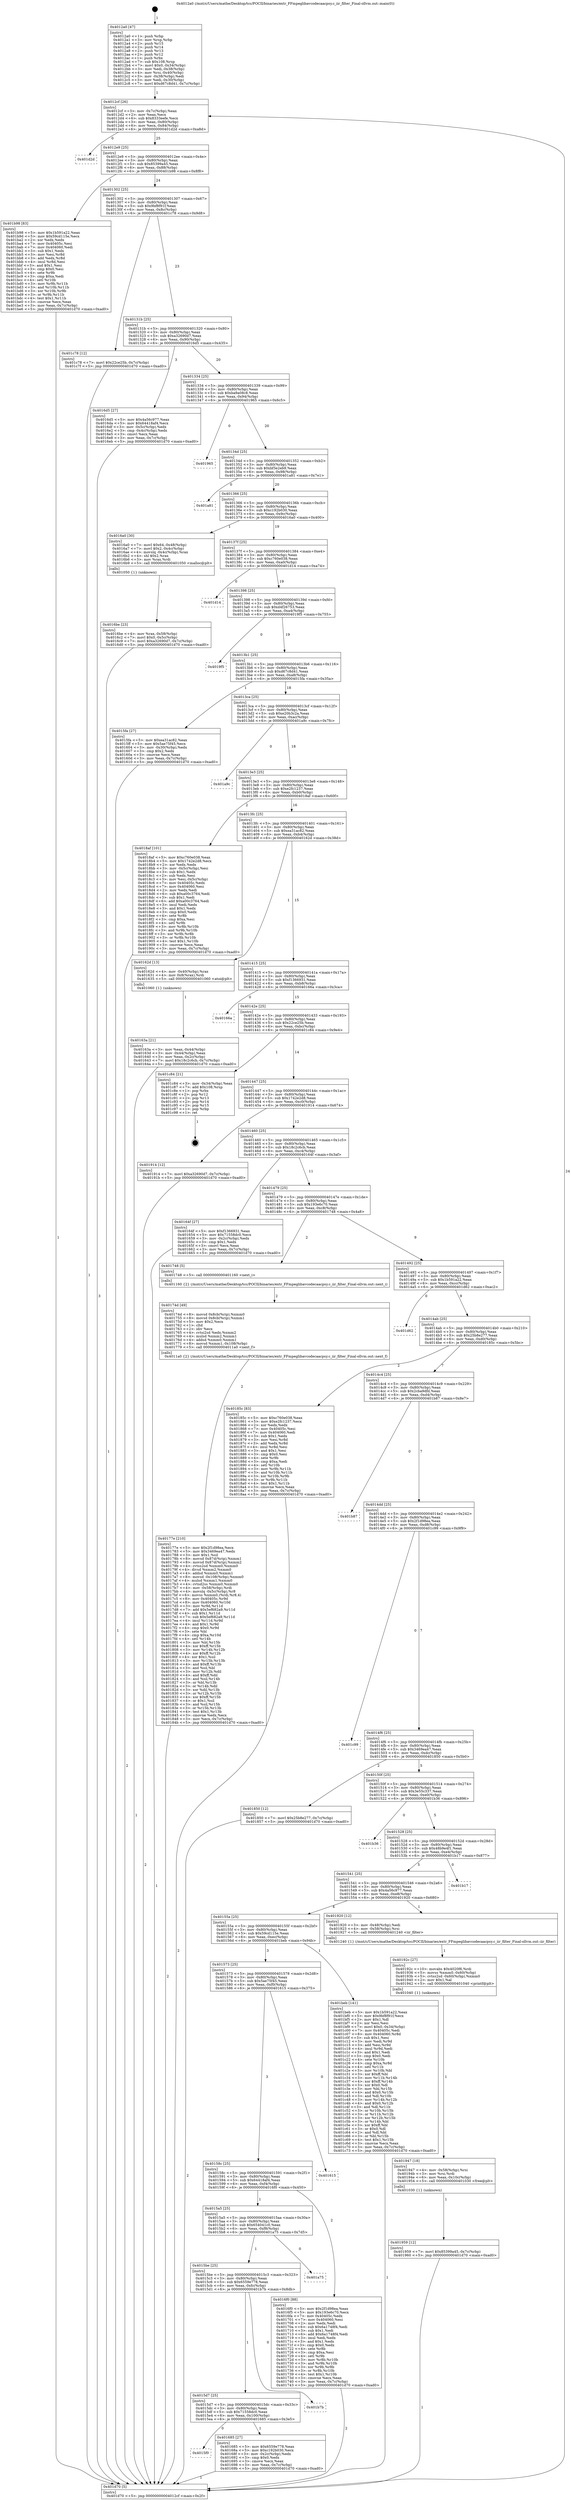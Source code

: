 digraph "0x4012a0" {
  label = "0x4012a0 (/mnt/c/Users/mathe/Desktop/tcc/POCII/binaries/extr_FFmpeglibavcodecaacpsy.c_iir_filter_Final-ollvm.out::main(0))"
  labelloc = "t"
  node[shape=record]

  Entry [label="",width=0.3,height=0.3,shape=circle,fillcolor=black,style=filled]
  "0x4012cf" [label="{
     0x4012cf [26]\l
     | [instrs]\l
     &nbsp;&nbsp;0x4012cf \<+3\>: mov -0x7c(%rbp),%eax\l
     &nbsp;&nbsp;0x4012d2 \<+2\>: mov %eax,%ecx\l
     &nbsp;&nbsp;0x4012d4 \<+6\>: sub $0x8333eefe,%ecx\l
     &nbsp;&nbsp;0x4012da \<+3\>: mov %eax,-0x80(%rbp)\l
     &nbsp;&nbsp;0x4012dd \<+6\>: mov %ecx,-0x84(%rbp)\l
     &nbsp;&nbsp;0x4012e3 \<+6\>: je 0000000000401d2d \<main+0xa8d\>\l
  }"]
  "0x401d2d" [label="{
     0x401d2d\l
  }", style=dashed]
  "0x4012e9" [label="{
     0x4012e9 [25]\l
     | [instrs]\l
     &nbsp;&nbsp;0x4012e9 \<+5\>: jmp 00000000004012ee \<main+0x4e\>\l
     &nbsp;&nbsp;0x4012ee \<+3\>: mov -0x80(%rbp),%eax\l
     &nbsp;&nbsp;0x4012f1 \<+5\>: sub $0x85399a45,%eax\l
     &nbsp;&nbsp;0x4012f6 \<+6\>: mov %eax,-0x88(%rbp)\l
     &nbsp;&nbsp;0x4012fc \<+6\>: je 0000000000401b98 \<main+0x8f8\>\l
  }"]
  Exit [label="",width=0.3,height=0.3,shape=circle,fillcolor=black,style=filled,peripheries=2]
  "0x401b98" [label="{
     0x401b98 [83]\l
     | [instrs]\l
     &nbsp;&nbsp;0x401b98 \<+5\>: mov $0x1b591a22,%eax\l
     &nbsp;&nbsp;0x401b9d \<+5\>: mov $0x59cd115e,%ecx\l
     &nbsp;&nbsp;0x401ba2 \<+2\>: xor %edx,%edx\l
     &nbsp;&nbsp;0x401ba4 \<+7\>: mov 0x40405c,%esi\l
     &nbsp;&nbsp;0x401bab \<+7\>: mov 0x404060,%edi\l
     &nbsp;&nbsp;0x401bb2 \<+3\>: sub $0x1,%edx\l
     &nbsp;&nbsp;0x401bb5 \<+3\>: mov %esi,%r8d\l
     &nbsp;&nbsp;0x401bb8 \<+3\>: add %edx,%r8d\l
     &nbsp;&nbsp;0x401bbb \<+4\>: imul %r8d,%esi\l
     &nbsp;&nbsp;0x401bbf \<+3\>: and $0x1,%esi\l
     &nbsp;&nbsp;0x401bc2 \<+3\>: cmp $0x0,%esi\l
     &nbsp;&nbsp;0x401bc5 \<+4\>: sete %r9b\l
     &nbsp;&nbsp;0x401bc9 \<+3\>: cmp $0xa,%edi\l
     &nbsp;&nbsp;0x401bcc \<+4\>: setl %r10b\l
     &nbsp;&nbsp;0x401bd0 \<+3\>: mov %r9b,%r11b\l
     &nbsp;&nbsp;0x401bd3 \<+3\>: and %r10b,%r11b\l
     &nbsp;&nbsp;0x401bd6 \<+3\>: xor %r10b,%r9b\l
     &nbsp;&nbsp;0x401bd9 \<+3\>: or %r9b,%r11b\l
     &nbsp;&nbsp;0x401bdc \<+4\>: test $0x1,%r11b\l
     &nbsp;&nbsp;0x401be0 \<+3\>: cmovne %ecx,%eax\l
     &nbsp;&nbsp;0x401be3 \<+3\>: mov %eax,-0x7c(%rbp)\l
     &nbsp;&nbsp;0x401be6 \<+5\>: jmp 0000000000401d70 \<main+0xad0\>\l
  }"]
  "0x401302" [label="{
     0x401302 [25]\l
     | [instrs]\l
     &nbsp;&nbsp;0x401302 \<+5\>: jmp 0000000000401307 \<main+0x67\>\l
     &nbsp;&nbsp;0x401307 \<+3\>: mov -0x80(%rbp),%eax\l
     &nbsp;&nbsp;0x40130a \<+5\>: sub $0x9bf8f91f,%eax\l
     &nbsp;&nbsp;0x40130f \<+6\>: mov %eax,-0x8c(%rbp)\l
     &nbsp;&nbsp;0x401315 \<+6\>: je 0000000000401c78 \<main+0x9d8\>\l
  }"]
  "0x401959" [label="{
     0x401959 [12]\l
     | [instrs]\l
     &nbsp;&nbsp;0x401959 \<+7\>: movl $0x85399a45,-0x7c(%rbp)\l
     &nbsp;&nbsp;0x401960 \<+5\>: jmp 0000000000401d70 \<main+0xad0\>\l
  }"]
  "0x401c78" [label="{
     0x401c78 [12]\l
     | [instrs]\l
     &nbsp;&nbsp;0x401c78 \<+7\>: movl $0x22ce25b,-0x7c(%rbp)\l
     &nbsp;&nbsp;0x401c7f \<+5\>: jmp 0000000000401d70 \<main+0xad0\>\l
  }"]
  "0x40131b" [label="{
     0x40131b [25]\l
     | [instrs]\l
     &nbsp;&nbsp;0x40131b \<+5\>: jmp 0000000000401320 \<main+0x80\>\l
     &nbsp;&nbsp;0x401320 \<+3\>: mov -0x80(%rbp),%eax\l
     &nbsp;&nbsp;0x401323 \<+5\>: sub $0xa32690d7,%eax\l
     &nbsp;&nbsp;0x401328 \<+6\>: mov %eax,-0x90(%rbp)\l
     &nbsp;&nbsp;0x40132e \<+6\>: je 00000000004016d5 \<main+0x435\>\l
  }"]
  "0x401947" [label="{
     0x401947 [18]\l
     | [instrs]\l
     &nbsp;&nbsp;0x401947 \<+4\>: mov -0x58(%rbp),%rsi\l
     &nbsp;&nbsp;0x40194b \<+3\>: mov %rsi,%rdi\l
     &nbsp;&nbsp;0x40194e \<+6\>: mov %eax,-0x10c(%rbp)\l
     &nbsp;&nbsp;0x401954 \<+5\>: call 0000000000401030 \<free@plt\>\l
     | [calls]\l
     &nbsp;&nbsp;0x401030 \{1\} (unknown)\l
  }"]
  "0x4016d5" [label="{
     0x4016d5 [27]\l
     | [instrs]\l
     &nbsp;&nbsp;0x4016d5 \<+5\>: mov $0x4a56c977,%eax\l
     &nbsp;&nbsp;0x4016da \<+5\>: mov $0x64418af4,%ecx\l
     &nbsp;&nbsp;0x4016df \<+3\>: mov -0x5c(%rbp),%edx\l
     &nbsp;&nbsp;0x4016e2 \<+3\>: cmp -0x4c(%rbp),%edx\l
     &nbsp;&nbsp;0x4016e5 \<+3\>: cmovl %ecx,%eax\l
     &nbsp;&nbsp;0x4016e8 \<+3\>: mov %eax,-0x7c(%rbp)\l
     &nbsp;&nbsp;0x4016eb \<+5\>: jmp 0000000000401d70 \<main+0xad0\>\l
  }"]
  "0x401334" [label="{
     0x401334 [25]\l
     | [instrs]\l
     &nbsp;&nbsp;0x401334 \<+5\>: jmp 0000000000401339 \<main+0x99\>\l
     &nbsp;&nbsp;0x401339 \<+3\>: mov -0x80(%rbp),%eax\l
     &nbsp;&nbsp;0x40133c \<+5\>: sub $0xba9a08c8,%eax\l
     &nbsp;&nbsp;0x401341 \<+6\>: mov %eax,-0x94(%rbp)\l
     &nbsp;&nbsp;0x401347 \<+6\>: je 0000000000401965 \<main+0x6c5\>\l
  }"]
  "0x40192c" [label="{
     0x40192c [27]\l
     | [instrs]\l
     &nbsp;&nbsp;0x40192c \<+10\>: movabs $0x4020f6,%rdi\l
     &nbsp;&nbsp;0x401936 \<+5\>: movss %xmm0,-0x60(%rbp)\l
     &nbsp;&nbsp;0x40193b \<+5\>: cvtss2sd -0x60(%rbp),%xmm0\l
     &nbsp;&nbsp;0x401940 \<+2\>: mov $0x1,%al\l
     &nbsp;&nbsp;0x401942 \<+5\>: call 0000000000401040 \<printf@plt\>\l
     | [calls]\l
     &nbsp;&nbsp;0x401040 \{1\} (unknown)\l
  }"]
  "0x401965" [label="{
     0x401965\l
  }", style=dashed]
  "0x40134d" [label="{
     0x40134d [25]\l
     | [instrs]\l
     &nbsp;&nbsp;0x40134d \<+5\>: jmp 0000000000401352 \<main+0xb2\>\l
     &nbsp;&nbsp;0x401352 \<+3\>: mov -0x80(%rbp),%eax\l
     &nbsp;&nbsp;0x401355 \<+5\>: sub $0xbf3e2eb9,%eax\l
     &nbsp;&nbsp;0x40135a \<+6\>: mov %eax,-0x98(%rbp)\l
     &nbsp;&nbsp;0x401360 \<+6\>: je 0000000000401a81 \<main+0x7e1\>\l
  }"]
  "0x40177e" [label="{
     0x40177e [210]\l
     | [instrs]\l
     &nbsp;&nbsp;0x40177e \<+5\>: mov $0x2f1d98ea,%ecx\l
     &nbsp;&nbsp;0x401783 \<+5\>: mov $0x3469ea47,%edx\l
     &nbsp;&nbsp;0x401788 \<+3\>: mov $0x1,%sil\l
     &nbsp;&nbsp;0x40178b \<+8\>: movsd 0x87d(%rip),%xmm1\l
     &nbsp;&nbsp;0x401793 \<+8\>: movsd 0x87d(%rip),%xmm2\l
     &nbsp;&nbsp;0x40179b \<+4\>: cvtss2sd %xmm0,%xmm0\l
     &nbsp;&nbsp;0x40179f \<+4\>: divsd %xmm2,%xmm0\l
     &nbsp;&nbsp;0x4017a3 \<+4\>: addsd %xmm0,%xmm1\l
     &nbsp;&nbsp;0x4017a7 \<+8\>: movsd -0x108(%rbp),%xmm0\l
     &nbsp;&nbsp;0x4017af \<+4\>: mulsd %xmm1,%xmm0\l
     &nbsp;&nbsp;0x4017b3 \<+4\>: cvtsd2ss %xmm0,%xmm0\l
     &nbsp;&nbsp;0x4017b7 \<+4\>: mov -0x58(%rbp),%rdi\l
     &nbsp;&nbsp;0x4017bb \<+4\>: movslq -0x5c(%rbp),%r8\l
     &nbsp;&nbsp;0x4017bf \<+6\>: movss %xmm0,(%rdi,%r8,4)\l
     &nbsp;&nbsp;0x4017c5 \<+8\>: mov 0x40405c,%r9d\l
     &nbsp;&nbsp;0x4017cd \<+8\>: mov 0x404060,%r10d\l
     &nbsp;&nbsp;0x4017d5 \<+3\>: mov %r9d,%r11d\l
     &nbsp;&nbsp;0x4017d8 \<+7\>: add $0x5ef682a9,%r11d\l
     &nbsp;&nbsp;0x4017df \<+4\>: sub $0x1,%r11d\l
     &nbsp;&nbsp;0x4017e3 \<+7\>: sub $0x5ef682a9,%r11d\l
     &nbsp;&nbsp;0x4017ea \<+4\>: imul %r11d,%r9d\l
     &nbsp;&nbsp;0x4017ee \<+4\>: and $0x1,%r9d\l
     &nbsp;&nbsp;0x4017f2 \<+4\>: cmp $0x0,%r9d\l
     &nbsp;&nbsp;0x4017f6 \<+3\>: sete %bl\l
     &nbsp;&nbsp;0x4017f9 \<+4\>: cmp $0xa,%r10d\l
     &nbsp;&nbsp;0x4017fd \<+4\>: setl %r14b\l
     &nbsp;&nbsp;0x401801 \<+3\>: mov %bl,%r15b\l
     &nbsp;&nbsp;0x401804 \<+4\>: xor $0xff,%r15b\l
     &nbsp;&nbsp;0x401808 \<+3\>: mov %r14b,%r12b\l
     &nbsp;&nbsp;0x40180b \<+4\>: xor $0xff,%r12b\l
     &nbsp;&nbsp;0x40180f \<+4\>: xor $0x1,%sil\l
     &nbsp;&nbsp;0x401813 \<+3\>: mov %r15b,%r13b\l
     &nbsp;&nbsp;0x401816 \<+4\>: and $0xff,%r13b\l
     &nbsp;&nbsp;0x40181a \<+3\>: and %sil,%bl\l
     &nbsp;&nbsp;0x40181d \<+3\>: mov %r12b,%dil\l
     &nbsp;&nbsp;0x401820 \<+4\>: and $0xff,%dil\l
     &nbsp;&nbsp;0x401824 \<+3\>: and %sil,%r14b\l
     &nbsp;&nbsp;0x401827 \<+3\>: or %bl,%r13b\l
     &nbsp;&nbsp;0x40182a \<+3\>: or %r14b,%dil\l
     &nbsp;&nbsp;0x40182d \<+3\>: xor %dil,%r13b\l
     &nbsp;&nbsp;0x401830 \<+3\>: or %r12b,%r15b\l
     &nbsp;&nbsp;0x401833 \<+4\>: xor $0xff,%r15b\l
     &nbsp;&nbsp;0x401837 \<+4\>: or $0x1,%sil\l
     &nbsp;&nbsp;0x40183b \<+3\>: and %sil,%r15b\l
     &nbsp;&nbsp;0x40183e \<+3\>: or %r15b,%r13b\l
     &nbsp;&nbsp;0x401841 \<+4\>: test $0x1,%r13b\l
     &nbsp;&nbsp;0x401845 \<+3\>: cmovne %edx,%ecx\l
     &nbsp;&nbsp;0x401848 \<+3\>: mov %ecx,-0x7c(%rbp)\l
     &nbsp;&nbsp;0x40184b \<+5\>: jmp 0000000000401d70 \<main+0xad0\>\l
  }"]
  "0x401a81" [label="{
     0x401a81\l
  }", style=dashed]
  "0x401366" [label="{
     0x401366 [25]\l
     | [instrs]\l
     &nbsp;&nbsp;0x401366 \<+5\>: jmp 000000000040136b \<main+0xcb\>\l
     &nbsp;&nbsp;0x40136b \<+3\>: mov -0x80(%rbp),%eax\l
     &nbsp;&nbsp;0x40136e \<+5\>: sub $0xc192b030,%eax\l
     &nbsp;&nbsp;0x401373 \<+6\>: mov %eax,-0x9c(%rbp)\l
     &nbsp;&nbsp;0x401379 \<+6\>: je 00000000004016a0 \<main+0x400\>\l
  }"]
  "0x40174d" [label="{
     0x40174d [49]\l
     | [instrs]\l
     &nbsp;&nbsp;0x40174d \<+8\>: movsd 0x8cb(%rip),%xmm0\l
     &nbsp;&nbsp;0x401755 \<+8\>: movsd 0x8cb(%rip),%xmm1\l
     &nbsp;&nbsp;0x40175d \<+5\>: mov $0x2,%ecx\l
     &nbsp;&nbsp;0x401762 \<+1\>: cltd\l
     &nbsp;&nbsp;0x401763 \<+2\>: idiv %ecx\l
     &nbsp;&nbsp;0x401765 \<+4\>: cvtsi2sd %edx,%xmm2\l
     &nbsp;&nbsp;0x401769 \<+4\>: mulsd %xmm2,%xmm1\l
     &nbsp;&nbsp;0x40176d \<+4\>: addsd %xmm0,%xmm1\l
     &nbsp;&nbsp;0x401771 \<+8\>: movsd %xmm1,-0x108(%rbp)\l
     &nbsp;&nbsp;0x401779 \<+5\>: call 00000000004011a0 \<next_f\>\l
     | [calls]\l
     &nbsp;&nbsp;0x4011a0 \{2\} (/mnt/c/Users/mathe/Desktop/tcc/POCII/binaries/extr_FFmpeglibavcodecaacpsy.c_iir_filter_Final-ollvm.out::next_f)\l
  }"]
  "0x4016a0" [label="{
     0x4016a0 [30]\l
     | [instrs]\l
     &nbsp;&nbsp;0x4016a0 \<+7\>: movl $0x64,-0x48(%rbp)\l
     &nbsp;&nbsp;0x4016a7 \<+7\>: movl $0x2,-0x4c(%rbp)\l
     &nbsp;&nbsp;0x4016ae \<+4\>: movslq -0x4c(%rbp),%rax\l
     &nbsp;&nbsp;0x4016b2 \<+4\>: shl $0x2,%rax\l
     &nbsp;&nbsp;0x4016b6 \<+3\>: mov %rax,%rdi\l
     &nbsp;&nbsp;0x4016b9 \<+5\>: call 0000000000401050 \<malloc@plt\>\l
     | [calls]\l
     &nbsp;&nbsp;0x401050 \{1\} (unknown)\l
  }"]
  "0x40137f" [label="{
     0x40137f [25]\l
     | [instrs]\l
     &nbsp;&nbsp;0x40137f \<+5\>: jmp 0000000000401384 \<main+0xe4\>\l
     &nbsp;&nbsp;0x401384 \<+3\>: mov -0x80(%rbp),%eax\l
     &nbsp;&nbsp;0x401387 \<+5\>: sub $0xc760e038,%eax\l
     &nbsp;&nbsp;0x40138c \<+6\>: mov %eax,-0xa0(%rbp)\l
     &nbsp;&nbsp;0x401392 \<+6\>: je 0000000000401d14 \<main+0xa74\>\l
  }"]
  "0x4016be" [label="{
     0x4016be [23]\l
     | [instrs]\l
     &nbsp;&nbsp;0x4016be \<+4\>: mov %rax,-0x58(%rbp)\l
     &nbsp;&nbsp;0x4016c2 \<+7\>: movl $0x0,-0x5c(%rbp)\l
     &nbsp;&nbsp;0x4016c9 \<+7\>: movl $0xa32690d7,-0x7c(%rbp)\l
     &nbsp;&nbsp;0x4016d0 \<+5\>: jmp 0000000000401d70 \<main+0xad0\>\l
  }"]
  "0x401d14" [label="{
     0x401d14\l
  }", style=dashed]
  "0x401398" [label="{
     0x401398 [25]\l
     | [instrs]\l
     &nbsp;&nbsp;0x401398 \<+5\>: jmp 000000000040139d \<main+0xfd\>\l
     &nbsp;&nbsp;0x40139d \<+3\>: mov -0x80(%rbp),%eax\l
     &nbsp;&nbsp;0x4013a0 \<+5\>: sub $0xd4f26753,%eax\l
     &nbsp;&nbsp;0x4013a5 \<+6\>: mov %eax,-0xa4(%rbp)\l
     &nbsp;&nbsp;0x4013ab \<+6\>: je 00000000004019f5 \<main+0x755\>\l
  }"]
  "0x4015f0" [label="{
     0x4015f0\l
  }", style=dashed]
  "0x4019f5" [label="{
     0x4019f5\l
  }", style=dashed]
  "0x4013b1" [label="{
     0x4013b1 [25]\l
     | [instrs]\l
     &nbsp;&nbsp;0x4013b1 \<+5\>: jmp 00000000004013b6 \<main+0x116\>\l
     &nbsp;&nbsp;0x4013b6 \<+3\>: mov -0x80(%rbp),%eax\l
     &nbsp;&nbsp;0x4013b9 \<+5\>: sub $0xd67c8d41,%eax\l
     &nbsp;&nbsp;0x4013be \<+6\>: mov %eax,-0xa8(%rbp)\l
     &nbsp;&nbsp;0x4013c4 \<+6\>: je 00000000004015fa \<main+0x35a\>\l
  }"]
  "0x401685" [label="{
     0x401685 [27]\l
     | [instrs]\l
     &nbsp;&nbsp;0x401685 \<+5\>: mov $0x6559e778,%eax\l
     &nbsp;&nbsp;0x40168a \<+5\>: mov $0xc192b030,%ecx\l
     &nbsp;&nbsp;0x40168f \<+3\>: mov -0x2c(%rbp),%edx\l
     &nbsp;&nbsp;0x401692 \<+3\>: cmp $0x0,%edx\l
     &nbsp;&nbsp;0x401695 \<+3\>: cmove %ecx,%eax\l
     &nbsp;&nbsp;0x401698 \<+3\>: mov %eax,-0x7c(%rbp)\l
     &nbsp;&nbsp;0x40169b \<+5\>: jmp 0000000000401d70 \<main+0xad0\>\l
  }"]
  "0x4015fa" [label="{
     0x4015fa [27]\l
     | [instrs]\l
     &nbsp;&nbsp;0x4015fa \<+5\>: mov $0xea31ac82,%eax\l
     &nbsp;&nbsp;0x4015ff \<+5\>: mov $0x5ae75f45,%ecx\l
     &nbsp;&nbsp;0x401604 \<+3\>: mov -0x30(%rbp),%edx\l
     &nbsp;&nbsp;0x401607 \<+3\>: cmp $0x2,%edx\l
     &nbsp;&nbsp;0x40160a \<+3\>: cmovne %ecx,%eax\l
     &nbsp;&nbsp;0x40160d \<+3\>: mov %eax,-0x7c(%rbp)\l
     &nbsp;&nbsp;0x401610 \<+5\>: jmp 0000000000401d70 \<main+0xad0\>\l
  }"]
  "0x4013ca" [label="{
     0x4013ca [25]\l
     | [instrs]\l
     &nbsp;&nbsp;0x4013ca \<+5\>: jmp 00000000004013cf \<main+0x12f\>\l
     &nbsp;&nbsp;0x4013cf \<+3\>: mov -0x80(%rbp),%eax\l
     &nbsp;&nbsp;0x4013d2 \<+5\>: sub $0xe20b3c2a,%eax\l
     &nbsp;&nbsp;0x4013d7 \<+6\>: mov %eax,-0xac(%rbp)\l
     &nbsp;&nbsp;0x4013dd \<+6\>: je 0000000000401a9c \<main+0x7fc\>\l
  }"]
  "0x401d70" [label="{
     0x401d70 [5]\l
     | [instrs]\l
     &nbsp;&nbsp;0x401d70 \<+5\>: jmp 00000000004012cf \<main+0x2f\>\l
  }"]
  "0x4012a0" [label="{
     0x4012a0 [47]\l
     | [instrs]\l
     &nbsp;&nbsp;0x4012a0 \<+1\>: push %rbp\l
     &nbsp;&nbsp;0x4012a1 \<+3\>: mov %rsp,%rbp\l
     &nbsp;&nbsp;0x4012a4 \<+2\>: push %r15\l
     &nbsp;&nbsp;0x4012a6 \<+2\>: push %r14\l
     &nbsp;&nbsp;0x4012a8 \<+2\>: push %r13\l
     &nbsp;&nbsp;0x4012aa \<+2\>: push %r12\l
     &nbsp;&nbsp;0x4012ac \<+1\>: push %rbx\l
     &nbsp;&nbsp;0x4012ad \<+7\>: sub $0x108,%rsp\l
     &nbsp;&nbsp;0x4012b4 \<+7\>: movl $0x0,-0x34(%rbp)\l
     &nbsp;&nbsp;0x4012bb \<+3\>: mov %edi,-0x38(%rbp)\l
     &nbsp;&nbsp;0x4012be \<+4\>: mov %rsi,-0x40(%rbp)\l
     &nbsp;&nbsp;0x4012c2 \<+3\>: mov -0x38(%rbp),%edi\l
     &nbsp;&nbsp;0x4012c5 \<+3\>: mov %edi,-0x30(%rbp)\l
     &nbsp;&nbsp;0x4012c8 \<+7\>: movl $0xd67c8d41,-0x7c(%rbp)\l
  }"]
  "0x4015d7" [label="{
     0x4015d7 [25]\l
     | [instrs]\l
     &nbsp;&nbsp;0x4015d7 \<+5\>: jmp 00000000004015dc \<main+0x33c\>\l
     &nbsp;&nbsp;0x4015dc \<+3\>: mov -0x80(%rbp),%eax\l
     &nbsp;&nbsp;0x4015df \<+5\>: sub $0x71558dc0,%eax\l
     &nbsp;&nbsp;0x4015e4 \<+6\>: mov %eax,-0x100(%rbp)\l
     &nbsp;&nbsp;0x4015ea \<+6\>: je 0000000000401685 \<main+0x3e5\>\l
  }"]
  "0x401a9c" [label="{
     0x401a9c\l
  }", style=dashed]
  "0x4013e3" [label="{
     0x4013e3 [25]\l
     | [instrs]\l
     &nbsp;&nbsp;0x4013e3 \<+5\>: jmp 00000000004013e8 \<main+0x148\>\l
     &nbsp;&nbsp;0x4013e8 \<+3\>: mov -0x80(%rbp),%eax\l
     &nbsp;&nbsp;0x4013eb \<+5\>: sub $0xe2fc1237,%eax\l
     &nbsp;&nbsp;0x4013f0 \<+6\>: mov %eax,-0xb0(%rbp)\l
     &nbsp;&nbsp;0x4013f6 \<+6\>: je 00000000004018af \<main+0x60f\>\l
  }"]
  "0x401b7b" [label="{
     0x401b7b\l
  }", style=dashed]
  "0x4018af" [label="{
     0x4018af [101]\l
     | [instrs]\l
     &nbsp;&nbsp;0x4018af \<+5\>: mov $0xc760e038,%eax\l
     &nbsp;&nbsp;0x4018b4 \<+5\>: mov $0x1742e2d8,%ecx\l
     &nbsp;&nbsp;0x4018b9 \<+2\>: xor %edx,%edx\l
     &nbsp;&nbsp;0x4018bb \<+3\>: mov -0x5c(%rbp),%esi\l
     &nbsp;&nbsp;0x4018be \<+3\>: sub $0x1,%edx\l
     &nbsp;&nbsp;0x4018c1 \<+2\>: sub %edx,%esi\l
     &nbsp;&nbsp;0x4018c3 \<+3\>: mov %esi,-0x5c(%rbp)\l
     &nbsp;&nbsp;0x4018c6 \<+7\>: mov 0x40405c,%edx\l
     &nbsp;&nbsp;0x4018cd \<+7\>: mov 0x404060,%esi\l
     &nbsp;&nbsp;0x4018d4 \<+2\>: mov %edx,%edi\l
     &nbsp;&nbsp;0x4018d6 \<+6\>: sub $0xa00c3764,%edi\l
     &nbsp;&nbsp;0x4018dc \<+3\>: sub $0x1,%edi\l
     &nbsp;&nbsp;0x4018df \<+6\>: add $0xa00c3764,%edi\l
     &nbsp;&nbsp;0x4018e5 \<+3\>: imul %edi,%edx\l
     &nbsp;&nbsp;0x4018e8 \<+3\>: and $0x1,%edx\l
     &nbsp;&nbsp;0x4018eb \<+3\>: cmp $0x0,%edx\l
     &nbsp;&nbsp;0x4018ee \<+4\>: sete %r8b\l
     &nbsp;&nbsp;0x4018f2 \<+3\>: cmp $0xa,%esi\l
     &nbsp;&nbsp;0x4018f5 \<+4\>: setl %r9b\l
     &nbsp;&nbsp;0x4018f9 \<+3\>: mov %r8b,%r10b\l
     &nbsp;&nbsp;0x4018fc \<+3\>: and %r9b,%r10b\l
     &nbsp;&nbsp;0x4018ff \<+3\>: xor %r9b,%r8b\l
     &nbsp;&nbsp;0x401902 \<+3\>: or %r8b,%r10b\l
     &nbsp;&nbsp;0x401905 \<+4\>: test $0x1,%r10b\l
     &nbsp;&nbsp;0x401909 \<+3\>: cmovne %ecx,%eax\l
     &nbsp;&nbsp;0x40190c \<+3\>: mov %eax,-0x7c(%rbp)\l
     &nbsp;&nbsp;0x40190f \<+5\>: jmp 0000000000401d70 \<main+0xad0\>\l
  }"]
  "0x4013fc" [label="{
     0x4013fc [25]\l
     | [instrs]\l
     &nbsp;&nbsp;0x4013fc \<+5\>: jmp 0000000000401401 \<main+0x161\>\l
     &nbsp;&nbsp;0x401401 \<+3\>: mov -0x80(%rbp),%eax\l
     &nbsp;&nbsp;0x401404 \<+5\>: sub $0xea31ac82,%eax\l
     &nbsp;&nbsp;0x401409 \<+6\>: mov %eax,-0xb4(%rbp)\l
     &nbsp;&nbsp;0x40140f \<+6\>: je 000000000040162d \<main+0x38d\>\l
  }"]
  "0x4015be" [label="{
     0x4015be [25]\l
     | [instrs]\l
     &nbsp;&nbsp;0x4015be \<+5\>: jmp 00000000004015c3 \<main+0x323\>\l
     &nbsp;&nbsp;0x4015c3 \<+3\>: mov -0x80(%rbp),%eax\l
     &nbsp;&nbsp;0x4015c6 \<+5\>: sub $0x6559e778,%eax\l
     &nbsp;&nbsp;0x4015cb \<+6\>: mov %eax,-0xfc(%rbp)\l
     &nbsp;&nbsp;0x4015d1 \<+6\>: je 0000000000401b7b \<main+0x8db\>\l
  }"]
  "0x40162d" [label="{
     0x40162d [13]\l
     | [instrs]\l
     &nbsp;&nbsp;0x40162d \<+4\>: mov -0x40(%rbp),%rax\l
     &nbsp;&nbsp;0x401631 \<+4\>: mov 0x8(%rax),%rdi\l
     &nbsp;&nbsp;0x401635 \<+5\>: call 0000000000401060 \<atoi@plt\>\l
     | [calls]\l
     &nbsp;&nbsp;0x401060 \{1\} (unknown)\l
  }"]
  "0x401415" [label="{
     0x401415 [25]\l
     | [instrs]\l
     &nbsp;&nbsp;0x401415 \<+5\>: jmp 000000000040141a \<main+0x17a\>\l
     &nbsp;&nbsp;0x40141a \<+3\>: mov -0x80(%rbp),%eax\l
     &nbsp;&nbsp;0x40141d \<+5\>: sub $0xf1366931,%eax\l
     &nbsp;&nbsp;0x401422 \<+6\>: mov %eax,-0xb8(%rbp)\l
     &nbsp;&nbsp;0x401428 \<+6\>: je 000000000040166a \<main+0x3ca\>\l
  }"]
  "0x40163a" [label="{
     0x40163a [21]\l
     | [instrs]\l
     &nbsp;&nbsp;0x40163a \<+3\>: mov %eax,-0x44(%rbp)\l
     &nbsp;&nbsp;0x40163d \<+3\>: mov -0x44(%rbp),%eax\l
     &nbsp;&nbsp;0x401640 \<+3\>: mov %eax,-0x2c(%rbp)\l
     &nbsp;&nbsp;0x401643 \<+7\>: movl $0x18c2c6cb,-0x7c(%rbp)\l
     &nbsp;&nbsp;0x40164a \<+5\>: jmp 0000000000401d70 \<main+0xad0\>\l
  }"]
  "0x401a75" [label="{
     0x401a75\l
  }", style=dashed]
  "0x40166a" [label="{
     0x40166a\l
  }", style=dashed]
  "0x40142e" [label="{
     0x40142e [25]\l
     | [instrs]\l
     &nbsp;&nbsp;0x40142e \<+5\>: jmp 0000000000401433 \<main+0x193\>\l
     &nbsp;&nbsp;0x401433 \<+3\>: mov -0x80(%rbp),%eax\l
     &nbsp;&nbsp;0x401436 \<+5\>: sub $0x22ce25b,%eax\l
     &nbsp;&nbsp;0x40143b \<+6\>: mov %eax,-0xbc(%rbp)\l
     &nbsp;&nbsp;0x401441 \<+6\>: je 0000000000401c84 \<main+0x9e4\>\l
  }"]
  "0x4015a5" [label="{
     0x4015a5 [25]\l
     | [instrs]\l
     &nbsp;&nbsp;0x4015a5 \<+5\>: jmp 00000000004015aa \<main+0x30a\>\l
     &nbsp;&nbsp;0x4015aa \<+3\>: mov -0x80(%rbp),%eax\l
     &nbsp;&nbsp;0x4015ad \<+5\>: sub $0x654041c0,%eax\l
     &nbsp;&nbsp;0x4015b2 \<+6\>: mov %eax,-0xf8(%rbp)\l
     &nbsp;&nbsp;0x4015b8 \<+6\>: je 0000000000401a75 \<main+0x7d5\>\l
  }"]
  "0x401c84" [label="{
     0x401c84 [21]\l
     | [instrs]\l
     &nbsp;&nbsp;0x401c84 \<+3\>: mov -0x34(%rbp),%eax\l
     &nbsp;&nbsp;0x401c87 \<+7\>: add $0x108,%rsp\l
     &nbsp;&nbsp;0x401c8e \<+1\>: pop %rbx\l
     &nbsp;&nbsp;0x401c8f \<+2\>: pop %r12\l
     &nbsp;&nbsp;0x401c91 \<+2\>: pop %r13\l
     &nbsp;&nbsp;0x401c93 \<+2\>: pop %r14\l
     &nbsp;&nbsp;0x401c95 \<+2\>: pop %r15\l
     &nbsp;&nbsp;0x401c97 \<+1\>: pop %rbp\l
     &nbsp;&nbsp;0x401c98 \<+1\>: ret\l
  }"]
  "0x401447" [label="{
     0x401447 [25]\l
     | [instrs]\l
     &nbsp;&nbsp;0x401447 \<+5\>: jmp 000000000040144c \<main+0x1ac\>\l
     &nbsp;&nbsp;0x40144c \<+3\>: mov -0x80(%rbp),%eax\l
     &nbsp;&nbsp;0x40144f \<+5\>: sub $0x1742e2d8,%eax\l
     &nbsp;&nbsp;0x401454 \<+6\>: mov %eax,-0xc0(%rbp)\l
     &nbsp;&nbsp;0x40145a \<+6\>: je 0000000000401914 \<main+0x674\>\l
  }"]
  "0x4016f0" [label="{
     0x4016f0 [88]\l
     | [instrs]\l
     &nbsp;&nbsp;0x4016f0 \<+5\>: mov $0x2f1d98ea,%eax\l
     &nbsp;&nbsp;0x4016f5 \<+5\>: mov $0x193e6c70,%ecx\l
     &nbsp;&nbsp;0x4016fa \<+7\>: mov 0x40405c,%edx\l
     &nbsp;&nbsp;0x401701 \<+7\>: mov 0x404060,%esi\l
     &nbsp;&nbsp;0x401708 \<+2\>: mov %edx,%edi\l
     &nbsp;&nbsp;0x40170a \<+6\>: sub $0x6a1748f4,%edi\l
     &nbsp;&nbsp;0x401710 \<+3\>: sub $0x1,%edi\l
     &nbsp;&nbsp;0x401713 \<+6\>: add $0x6a1748f4,%edi\l
     &nbsp;&nbsp;0x401719 \<+3\>: imul %edi,%edx\l
     &nbsp;&nbsp;0x40171c \<+3\>: and $0x1,%edx\l
     &nbsp;&nbsp;0x40171f \<+3\>: cmp $0x0,%edx\l
     &nbsp;&nbsp;0x401722 \<+4\>: sete %r8b\l
     &nbsp;&nbsp;0x401726 \<+3\>: cmp $0xa,%esi\l
     &nbsp;&nbsp;0x401729 \<+4\>: setl %r9b\l
     &nbsp;&nbsp;0x40172d \<+3\>: mov %r8b,%r10b\l
     &nbsp;&nbsp;0x401730 \<+3\>: and %r9b,%r10b\l
     &nbsp;&nbsp;0x401733 \<+3\>: xor %r9b,%r8b\l
     &nbsp;&nbsp;0x401736 \<+3\>: or %r8b,%r10b\l
     &nbsp;&nbsp;0x401739 \<+4\>: test $0x1,%r10b\l
     &nbsp;&nbsp;0x40173d \<+3\>: cmovne %ecx,%eax\l
     &nbsp;&nbsp;0x401740 \<+3\>: mov %eax,-0x7c(%rbp)\l
     &nbsp;&nbsp;0x401743 \<+5\>: jmp 0000000000401d70 \<main+0xad0\>\l
  }"]
  "0x401914" [label="{
     0x401914 [12]\l
     | [instrs]\l
     &nbsp;&nbsp;0x401914 \<+7\>: movl $0xa32690d7,-0x7c(%rbp)\l
     &nbsp;&nbsp;0x40191b \<+5\>: jmp 0000000000401d70 \<main+0xad0\>\l
  }"]
  "0x401460" [label="{
     0x401460 [25]\l
     | [instrs]\l
     &nbsp;&nbsp;0x401460 \<+5\>: jmp 0000000000401465 \<main+0x1c5\>\l
     &nbsp;&nbsp;0x401465 \<+3\>: mov -0x80(%rbp),%eax\l
     &nbsp;&nbsp;0x401468 \<+5\>: sub $0x18c2c6cb,%eax\l
     &nbsp;&nbsp;0x40146d \<+6\>: mov %eax,-0xc4(%rbp)\l
     &nbsp;&nbsp;0x401473 \<+6\>: je 000000000040164f \<main+0x3af\>\l
  }"]
  "0x40158c" [label="{
     0x40158c [25]\l
     | [instrs]\l
     &nbsp;&nbsp;0x40158c \<+5\>: jmp 0000000000401591 \<main+0x2f1\>\l
     &nbsp;&nbsp;0x401591 \<+3\>: mov -0x80(%rbp),%eax\l
     &nbsp;&nbsp;0x401594 \<+5\>: sub $0x64418af4,%eax\l
     &nbsp;&nbsp;0x401599 \<+6\>: mov %eax,-0xf4(%rbp)\l
     &nbsp;&nbsp;0x40159f \<+6\>: je 00000000004016f0 \<main+0x450\>\l
  }"]
  "0x40164f" [label="{
     0x40164f [27]\l
     | [instrs]\l
     &nbsp;&nbsp;0x40164f \<+5\>: mov $0xf1366931,%eax\l
     &nbsp;&nbsp;0x401654 \<+5\>: mov $0x71558dc0,%ecx\l
     &nbsp;&nbsp;0x401659 \<+3\>: mov -0x2c(%rbp),%edx\l
     &nbsp;&nbsp;0x40165c \<+3\>: cmp $0x1,%edx\l
     &nbsp;&nbsp;0x40165f \<+3\>: cmovl %ecx,%eax\l
     &nbsp;&nbsp;0x401662 \<+3\>: mov %eax,-0x7c(%rbp)\l
     &nbsp;&nbsp;0x401665 \<+5\>: jmp 0000000000401d70 \<main+0xad0\>\l
  }"]
  "0x401479" [label="{
     0x401479 [25]\l
     | [instrs]\l
     &nbsp;&nbsp;0x401479 \<+5\>: jmp 000000000040147e \<main+0x1de\>\l
     &nbsp;&nbsp;0x40147e \<+3\>: mov -0x80(%rbp),%eax\l
     &nbsp;&nbsp;0x401481 \<+5\>: sub $0x193e6c70,%eax\l
     &nbsp;&nbsp;0x401486 \<+6\>: mov %eax,-0xc8(%rbp)\l
     &nbsp;&nbsp;0x40148c \<+6\>: je 0000000000401748 \<main+0x4a8\>\l
  }"]
  "0x401615" [label="{
     0x401615\l
  }", style=dashed]
  "0x401748" [label="{
     0x401748 [5]\l
     | [instrs]\l
     &nbsp;&nbsp;0x401748 \<+5\>: call 0000000000401160 \<next_i\>\l
     | [calls]\l
     &nbsp;&nbsp;0x401160 \{2\} (/mnt/c/Users/mathe/Desktop/tcc/POCII/binaries/extr_FFmpeglibavcodecaacpsy.c_iir_filter_Final-ollvm.out::next_i)\l
  }"]
  "0x401492" [label="{
     0x401492 [25]\l
     | [instrs]\l
     &nbsp;&nbsp;0x401492 \<+5\>: jmp 0000000000401497 \<main+0x1f7\>\l
     &nbsp;&nbsp;0x401497 \<+3\>: mov -0x80(%rbp),%eax\l
     &nbsp;&nbsp;0x40149a \<+5\>: sub $0x1b591a22,%eax\l
     &nbsp;&nbsp;0x40149f \<+6\>: mov %eax,-0xcc(%rbp)\l
     &nbsp;&nbsp;0x4014a5 \<+6\>: je 0000000000401d62 \<main+0xac2\>\l
  }"]
  "0x401573" [label="{
     0x401573 [25]\l
     | [instrs]\l
     &nbsp;&nbsp;0x401573 \<+5\>: jmp 0000000000401578 \<main+0x2d8\>\l
     &nbsp;&nbsp;0x401578 \<+3\>: mov -0x80(%rbp),%eax\l
     &nbsp;&nbsp;0x40157b \<+5\>: sub $0x5ae75f45,%eax\l
     &nbsp;&nbsp;0x401580 \<+6\>: mov %eax,-0xf0(%rbp)\l
     &nbsp;&nbsp;0x401586 \<+6\>: je 0000000000401615 \<main+0x375\>\l
  }"]
  "0x401d62" [label="{
     0x401d62\l
  }", style=dashed]
  "0x4014ab" [label="{
     0x4014ab [25]\l
     | [instrs]\l
     &nbsp;&nbsp;0x4014ab \<+5\>: jmp 00000000004014b0 \<main+0x210\>\l
     &nbsp;&nbsp;0x4014b0 \<+3\>: mov -0x80(%rbp),%eax\l
     &nbsp;&nbsp;0x4014b3 \<+5\>: sub $0x25b8e277,%eax\l
     &nbsp;&nbsp;0x4014b8 \<+6\>: mov %eax,-0xd0(%rbp)\l
     &nbsp;&nbsp;0x4014be \<+6\>: je 000000000040185c \<main+0x5bc\>\l
  }"]
  "0x401beb" [label="{
     0x401beb [141]\l
     | [instrs]\l
     &nbsp;&nbsp;0x401beb \<+5\>: mov $0x1b591a22,%eax\l
     &nbsp;&nbsp;0x401bf0 \<+5\>: mov $0x9bf8f91f,%ecx\l
     &nbsp;&nbsp;0x401bf5 \<+2\>: mov $0x1,%dl\l
     &nbsp;&nbsp;0x401bf7 \<+2\>: xor %esi,%esi\l
     &nbsp;&nbsp;0x401bf9 \<+7\>: movl $0x0,-0x34(%rbp)\l
     &nbsp;&nbsp;0x401c00 \<+7\>: mov 0x40405c,%edi\l
     &nbsp;&nbsp;0x401c07 \<+8\>: mov 0x404060,%r8d\l
     &nbsp;&nbsp;0x401c0f \<+3\>: sub $0x1,%esi\l
     &nbsp;&nbsp;0x401c12 \<+3\>: mov %edi,%r9d\l
     &nbsp;&nbsp;0x401c15 \<+3\>: add %esi,%r9d\l
     &nbsp;&nbsp;0x401c18 \<+4\>: imul %r9d,%edi\l
     &nbsp;&nbsp;0x401c1c \<+3\>: and $0x1,%edi\l
     &nbsp;&nbsp;0x401c1f \<+3\>: cmp $0x0,%edi\l
     &nbsp;&nbsp;0x401c22 \<+4\>: sete %r10b\l
     &nbsp;&nbsp;0x401c26 \<+4\>: cmp $0xa,%r8d\l
     &nbsp;&nbsp;0x401c2a \<+4\>: setl %r11b\l
     &nbsp;&nbsp;0x401c2e \<+3\>: mov %r10b,%bl\l
     &nbsp;&nbsp;0x401c31 \<+3\>: xor $0xff,%bl\l
     &nbsp;&nbsp;0x401c34 \<+3\>: mov %r11b,%r14b\l
     &nbsp;&nbsp;0x401c37 \<+4\>: xor $0xff,%r14b\l
     &nbsp;&nbsp;0x401c3b \<+3\>: xor $0x0,%dl\l
     &nbsp;&nbsp;0x401c3e \<+3\>: mov %bl,%r15b\l
     &nbsp;&nbsp;0x401c41 \<+4\>: and $0x0,%r15b\l
     &nbsp;&nbsp;0x401c45 \<+3\>: and %dl,%r10b\l
     &nbsp;&nbsp;0x401c48 \<+3\>: mov %r14b,%r12b\l
     &nbsp;&nbsp;0x401c4b \<+4\>: and $0x0,%r12b\l
     &nbsp;&nbsp;0x401c4f \<+3\>: and %dl,%r11b\l
     &nbsp;&nbsp;0x401c52 \<+3\>: or %r10b,%r15b\l
     &nbsp;&nbsp;0x401c55 \<+3\>: or %r11b,%r12b\l
     &nbsp;&nbsp;0x401c58 \<+3\>: xor %r12b,%r15b\l
     &nbsp;&nbsp;0x401c5b \<+3\>: or %r14b,%bl\l
     &nbsp;&nbsp;0x401c5e \<+3\>: xor $0xff,%bl\l
     &nbsp;&nbsp;0x401c61 \<+3\>: or $0x0,%dl\l
     &nbsp;&nbsp;0x401c64 \<+2\>: and %dl,%bl\l
     &nbsp;&nbsp;0x401c66 \<+3\>: or %bl,%r15b\l
     &nbsp;&nbsp;0x401c69 \<+4\>: test $0x1,%r15b\l
     &nbsp;&nbsp;0x401c6d \<+3\>: cmovne %ecx,%eax\l
     &nbsp;&nbsp;0x401c70 \<+3\>: mov %eax,-0x7c(%rbp)\l
     &nbsp;&nbsp;0x401c73 \<+5\>: jmp 0000000000401d70 \<main+0xad0\>\l
  }"]
  "0x40185c" [label="{
     0x40185c [83]\l
     | [instrs]\l
     &nbsp;&nbsp;0x40185c \<+5\>: mov $0xc760e038,%eax\l
     &nbsp;&nbsp;0x401861 \<+5\>: mov $0xe2fc1237,%ecx\l
     &nbsp;&nbsp;0x401866 \<+2\>: xor %edx,%edx\l
     &nbsp;&nbsp;0x401868 \<+7\>: mov 0x40405c,%esi\l
     &nbsp;&nbsp;0x40186f \<+7\>: mov 0x404060,%edi\l
     &nbsp;&nbsp;0x401876 \<+3\>: sub $0x1,%edx\l
     &nbsp;&nbsp;0x401879 \<+3\>: mov %esi,%r8d\l
     &nbsp;&nbsp;0x40187c \<+3\>: add %edx,%r8d\l
     &nbsp;&nbsp;0x40187f \<+4\>: imul %r8d,%esi\l
     &nbsp;&nbsp;0x401883 \<+3\>: and $0x1,%esi\l
     &nbsp;&nbsp;0x401886 \<+3\>: cmp $0x0,%esi\l
     &nbsp;&nbsp;0x401889 \<+4\>: sete %r9b\l
     &nbsp;&nbsp;0x40188d \<+3\>: cmp $0xa,%edi\l
     &nbsp;&nbsp;0x401890 \<+4\>: setl %r10b\l
     &nbsp;&nbsp;0x401894 \<+3\>: mov %r9b,%r11b\l
     &nbsp;&nbsp;0x401897 \<+3\>: and %r10b,%r11b\l
     &nbsp;&nbsp;0x40189a \<+3\>: xor %r10b,%r9b\l
     &nbsp;&nbsp;0x40189d \<+3\>: or %r9b,%r11b\l
     &nbsp;&nbsp;0x4018a0 \<+4\>: test $0x1,%r11b\l
     &nbsp;&nbsp;0x4018a4 \<+3\>: cmovne %ecx,%eax\l
     &nbsp;&nbsp;0x4018a7 \<+3\>: mov %eax,-0x7c(%rbp)\l
     &nbsp;&nbsp;0x4018aa \<+5\>: jmp 0000000000401d70 \<main+0xad0\>\l
  }"]
  "0x4014c4" [label="{
     0x4014c4 [25]\l
     | [instrs]\l
     &nbsp;&nbsp;0x4014c4 \<+5\>: jmp 00000000004014c9 \<main+0x229\>\l
     &nbsp;&nbsp;0x4014c9 \<+3\>: mov -0x80(%rbp),%eax\l
     &nbsp;&nbsp;0x4014cc \<+5\>: sub $0x2cba9dfd,%eax\l
     &nbsp;&nbsp;0x4014d1 \<+6\>: mov %eax,-0xd4(%rbp)\l
     &nbsp;&nbsp;0x4014d7 \<+6\>: je 0000000000401b87 \<main+0x8e7\>\l
  }"]
  "0x40155a" [label="{
     0x40155a [25]\l
     | [instrs]\l
     &nbsp;&nbsp;0x40155a \<+5\>: jmp 000000000040155f \<main+0x2bf\>\l
     &nbsp;&nbsp;0x40155f \<+3\>: mov -0x80(%rbp),%eax\l
     &nbsp;&nbsp;0x401562 \<+5\>: sub $0x59cd115e,%eax\l
     &nbsp;&nbsp;0x401567 \<+6\>: mov %eax,-0xec(%rbp)\l
     &nbsp;&nbsp;0x40156d \<+6\>: je 0000000000401beb \<main+0x94b\>\l
  }"]
  "0x401b87" [label="{
     0x401b87\l
  }", style=dashed]
  "0x4014dd" [label="{
     0x4014dd [25]\l
     | [instrs]\l
     &nbsp;&nbsp;0x4014dd \<+5\>: jmp 00000000004014e2 \<main+0x242\>\l
     &nbsp;&nbsp;0x4014e2 \<+3\>: mov -0x80(%rbp),%eax\l
     &nbsp;&nbsp;0x4014e5 \<+5\>: sub $0x2f1d98ea,%eax\l
     &nbsp;&nbsp;0x4014ea \<+6\>: mov %eax,-0xd8(%rbp)\l
     &nbsp;&nbsp;0x4014f0 \<+6\>: je 0000000000401c99 \<main+0x9f9\>\l
  }"]
  "0x401920" [label="{
     0x401920 [12]\l
     | [instrs]\l
     &nbsp;&nbsp;0x401920 \<+3\>: mov -0x48(%rbp),%edi\l
     &nbsp;&nbsp;0x401923 \<+4\>: mov -0x58(%rbp),%rsi\l
     &nbsp;&nbsp;0x401927 \<+5\>: call 0000000000401240 \<iir_filter\>\l
     | [calls]\l
     &nbsp;&nbsp;0x401240 \{1\} (/mnt/c/Users/mathe/Desktop/tcc/POCII/binaries/extr_FFmpeglibavcodecaacpsy.c_iir_filter_Final-ollvm.out::iir_filter)\l
  }"]
  "0x401c99" [label="{
     0x401c99\l
  }", style=dashed]
  "0x4014f6" [label="{
     0x4014f6 [25]\l
     | [instrs]\l
     &nbsp;&nbsp;0x4014f6 \<+5\>: jmp 00000000004014fb \<main+0x25b\>\l
     &nbsp;&nbsp;0x4014fb \<+3\>: mov -0x80(%rbp),%eax\l
     &nbsp;&nbsp;0x4014fe \<+5\>: sub $0x3469ea47,%eax\l
     &nbsp;&nbsp;0x401503 \<+6\>: mov %eax,-0xdc(%rbp)\l
     &nbsp;&nbsp;0x401509 \<+6\>: je 0000000000401850 \<main+0x5b0\>\l
  }"]
  "0x401541" [label="{
     0x401541 [25]\l
     | [instrs]\l
     &nbsp;&nbsp;0x401541 \<+5\>: jmp 0000000000401546 \<main+0x2a6\>\l
     &nbsp;&nbsp;0x401546 \<+3\>: mov -0x80(%rbp),%eax\l
     &nbsp;&nbsp;0x401549 \<+5\>: sub $0x4a56c977,%eax\l
     &nbsp;&nbsp;0x40154e \<+6\>: mov %eax,-0xe8(%rbp)\l
     &nbsp;&nbsp;0x401554 \<+6\>: je 0000000000401920 \<main+0x680\>\l
  }"]
  "0x401850" [label="{
     0x401850 [12]\l
     | [instrs]\l
     &nbsp;&nbsp;0x401850 \<+7\>: movl $0x25b8e277,-0x7c(%rbp)\l
     &nbsp;&nbsp;0x401857 \<+5\>: jmp 0000000000401d70 \<main+0xad0\>\l
  }"]
  "0x40150f" [label="{
     0x40150f [25]\l
     | [instrs]\l
     &nbsp;&nbsp;0x40150f \<+5\>: jmp 0000000000401514 \<main+0x274\>\l
     &nbsp;&nbsp;0x401514 \<+3\>: mov -0x80(%rbp),%eax\l
     &nbsp;&nbsp;0x401517 \<+5\>: sub $0x3e55c337,%eax\l
     &nbsp;&nbsp;0x40151c \<+6\>: mov %eax,-0xe0(%rbp)\l
     &nbsp;&nbsp;0x401522 \<+6\>: je 0000000000401b36 \<main+0x896\>\l
  }"]
  "0x401b17" [label="{
     0x401b17\l
  }", style=dashed]
  "0x401b36" [label="{
     0x401b36\l
  }", style=dashed]
  "0x401528" [label="{
     0x401528 [25]\l
     | [instrs]\l
     &nbsp;&nbsp;0x401528 \<+5\>: jmp 000000000040152d \<main+0x28d\>\l
     &nbsp;&nbsp;0x40152d \<+3\>: mov -0x80(%rbp),%eax\l
     &nbsp;&nbsp;0x401530 \<+5\>: sub $0x48b9e4f1,%eax\l
     &nbsp;&nbsp;0x401535 \<+6\>: mov %eax,-0xe4(%rbp)\l
     &nbsp;&nbsp;0x40153b \<+6\>: je 0000000000401b17 \<main+0x877\>\l
  }"]
  Entry -> "0x4012a0" [label=" 1"]
  "0x4012cf" -> "0x401d2d" [label=" 0"]
  "0x4012cf" -> "0x4012e9" [label=" 25"]
  "0x401c84" -> Exit [label=" 1"]
  "0x4012e9" -> "0x401b98" [label=" 1"]
  "0x4012e9" -> "0x401302" [label=" 24"]
  "0x401c78" -> "0x401d70" [label=" 1"]
  "0x401302" -> "0x401c78" [label=" 1"]
  "0x401302" -> "0x40131b" [label=" 23"]
  "0x401beb" -> "0x401d70" [label=" 1"]
  "0x40131b" -> "0x4016d5" [label=" 3"]
  "0x40131b" -> "0x401334" [label=" 20"]
  "0x401b98" -> "0x401d70" [label=" 1"]
  "0x401334" -> "0x401965" [label=" 0"]
  "0x401334" -> "0x40134d" [label=" 20"]
  "0x401959" -> "0x401d70" [label=" 1"]
  "0x40134d" -> "0x401a81" [label=" 0"]
  "0x40134d" -> "0x401366" [label=" 20"]
  "0x401947" -> "0x401959" [label=" 1"]
  "0x401366" -> "0x4016a0" [label=" 1"]
  "0x401366" -> "0x40137f" [label=" 19"]
  "0x40192c" -> "0x401947" [label=" 1"]
  "0x40137f" -> "0x401d14" [label=" 0"]
  "0x40137f" -> "0x401398" [label=" 19"]
  "0x401920" -> "0x40192c" [label=" 1"]
  "0x401398" -> "0x4019f5" [label=" 0"]
  "0x401398" -> "0x4013b1" [label=" 19"]
  "0x401914" -> "0x401d70" [label=" 2"]
  "0x4013b1" -> "0x4015fa" [label=" 1"]
  "0x4013b1" -> "0x4013ca" [label=" 18"]
  "0x4015fa" -> "0x401d70" [label=" 1"]
  "0x4012a0" -> "0x4012cf" [label=" 1"]
  "0x401d70" -> "0x4012cf" [label=" 24"]
  "0x4018af" -> "0x401d70" [label=" 2"]
  "0x4013ca" -> "0x401a9c" [label=" 0"]
  "0x4013ca" -> "0x4013e3" [label=" 18"]
  "0x401850" -> "0x401d70" [label=" 2"]
  "0x4013e3" -> "0x4018af" [label=" 2"]
  "0x4013e3" -> "0x4013fc" [label=" 16"]
  "0x40177e" -> "0x401d70" [label=" 2"]
  "0x4013fc" -> "0x40162d" [label=" 1"]
  "0x4013fc" -> "0x401415" [label=" 15"]
  "0x40162d" -> "0x40163a" [label=" 1"]
  "0x40163a" -> "0x401d70" [label=" 1"]
  "0x401748" -> "0x40174d" [label=" 2"]
  "0x401415" -> "0x40166a" [label=" 0"]
  "0x401415" -> "0x40142e" [label=" 15"]
  "0x4016f0" -> "0x401d70" [label=" 2"]
  "0x40142e" -> "0x401c84" [label=" 1"]
  "0x40142e" -> "0x401447" [label=" 14"]
  "0x4016be" -> "0x401d70" [label=" 1"]
  "0x401447" -> "0x401914" [label=" 2"]
  "0x401447" -> "0x401460" [label=" 12"]
  "0x4016a0" -> "0x4016be" [label=" 1"]
  "0x401460" -> "0x40164f" [label=" 1"]
  "0x401460" -> "0x401479" [label=" 11"]
  "0x40164f" -> "0x401d70" [label=" 1"]
  "0x4015d7" -> "0x4015f0" [label=" 0"]
  "0x401479" -> "0x401748" [label=" 2"]
  "0x401479" -> "0x401492" [label=" 9"]
  "0x4015d7" -> "0x401685" [label=" 1"]
  "0x401492" -> "0x401d62" [label=" 0"]
  "0x401492" -> "0x4014ab" [label=" 9"]
  "0x4015be" -> "0x4015d7" [label=" 1"]
  "0x4014ab" -> "0x40185c" [label=" 2"]
  "0x4014ab" -> "0x4014c4" [label=" 7"]
  "0x4015be" -> "0x401b7b" [label=" 0"]
  "0x4014c4" -> "0x401b87" [label=" 0"]
  "0x4014c4" -> "0x4014dd" [label=" 7"]
  "0x4015a5" -> "0x4015be" [label=" 1"]
  "0x4014dd" -> "0x401c99" [label=" 0"]
  "0x4014dd" -> "0x4014f6" [label=" 7"]
  "0x4015a5" -> "0x401a75" [label=" 0"]
  "0x4014f6" -> "0x401850" [label=" 2"]
  "0x4014f6" -> "0x40150f" [label=" 5"]
  "0x40158c" -> "0x4015a5" [label=" 1"]
  "0x40150f" -> "0x401b36" [label=" 0"]
  "0x40150f" -> "0x401528" [label=" 5"]
  "0x40158c" -> "0x4016f0" [label=" 2"]
  "0x401528" -> "0x401b17" [label=" 0"]
  "0x401528" -> "0x401541" [label=" 5"]
  "0x4016d5" -> "0x401d70" [label=" 3"]
  "0x401541" -> "0x401920" [label=" 1"]
  "0x401541" -> "0x40155a" [label=" 4"]
  "0x40174d" -> "0x40177e" [label=" 2"]
  "0x40155a" -> "0x401beb" [label=" 1"]
  "0x40155a" -> "0x401573" [label=" 3"]
  "0x40185c" -> "0x401d70" [label=" 2"]
  "0x401573" -> "0x401615" [label=" 0"]
  "0x401573" -> "0x40158c" [label=" 3"]
  "0x401685" -> "0x401d70" [label=" 1"]
}
